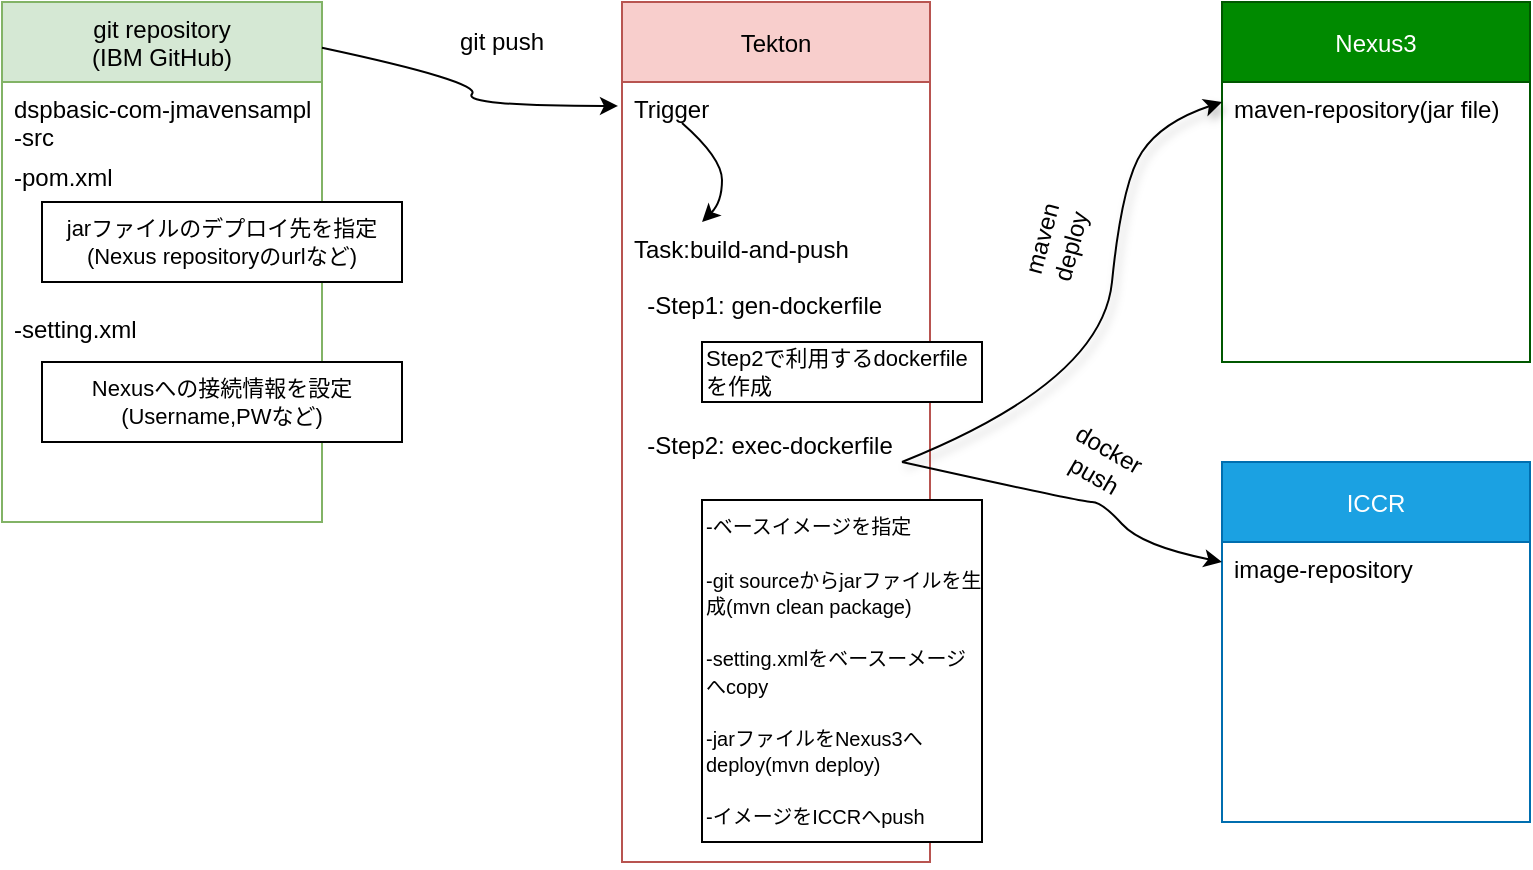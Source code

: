 <mxfile version="14.1.9" type="github">
  <diagram id="_KB4uaqU4iEbdOXhJTjG" name="Page-1">
    <mxGraphModel dx="1127" dy="978" grid="1" gridSize="10" guides="1" tooltips="1" connect="1" arrows="1" fold="1" page="1" pageScale="1" pageWidth="827" pageHeight="1169" math="0" shadow="0">
      <root>
        <mxCell id="0" />
        <mxCell id="1" parent="0" />
        <mxCell id="yr5TdyFtEIAfdWuPYArd-6" value="Tekton" style="swimlane;fontStyle=0;childLayout=stackLayout;horizontal=1;startSize=40;horizontalStack=0;resizeParent=1;resizeParentMax=0;resizeLast=0;collapsible=1;marginBottom=0;align=center;fontSize=12;fillColor=#f8cecc;strokeColor=#b85450;" vertex="1" parent="1">
          <mxGeometry x="350" y="210" width="154" height="430" as="geometry" />
        </mxCell>
        <mxCell id="yr5TdyFtEIAfdWuPYArd-7" value="Trigger" style="text;strokeColor=none;fillColor=none;spacingLeft=4;spacingRight=4;overflow=hidden;rotatable=0;points=[[0,0.5],[1,0.5]];portConstraint=eastwest;fontSize=12;" vertex="1" parent="yr5TdyFtEIAfdWuPYArd-6">
          <mxGeometry y="40" width="154" height="70" as="geometry" />
        </mxCell>
        <mxCell id="yr5TdyFtEIAfdWuPYArd-24" value="" style="curved=1;endArrow=classic;html=1;fontSize=12;exitX=1;exitY=0.088;exitDx=0;exitDy=0;exitPerimeter=0;entryX=0.26;entryY=0;entryDx=0;entryDy=0;entryPerimeter=0;" edge="1" parent="yr5TdyFtEIAfdWuPYArd-6" target="yr5TdyFtEIAfdWuPYArd-8">
          <mxGeometry width="50" height="50" relative="1" as="geometry">
            <mxPoint x="30" y="60.44" as="sourcePoint" />
            <mxPoint x="197.998" y="89.53" as="targetPoint" />
            <Array as="points">
              <mxPoint x="50" y="78" />
              <mxPoint x="50" y="100" />
            </Array>
          </mxGeometry>
        </mxCell>
        <mxCell id="yr5TdyFtEIAfdWuPYArd-8" value="Task:build-and-push&#xa;&#xa;  -Step1: gen-dockerfile&#xa;&#xa;&#xa;&#xa;&#xa;  -Step2: exec-dockerfile" style="text;strokeColor=none;fillColor=none;spacingLeft=4;spacingRight=4;overflow=hidden;rotatable=0;points=[[0,0.5],[1,0.5]];portConstraint=eastwest;fontSize=12;" vertex="1" parent="yr5TdyFtEIAfdWuPYArd-6">
          <mxGeometry y="110" width="154" height="320" as="geometry" />
        </mxCell>
        <mxCell id="yr5TdyFtEIAfdWuPYArd-10" value="git repository&#xa;(IBM GitHub)" style="swimlane;fontStyle=0;childLayout=stackLayout;horizontal=1;startSize=40;horizontalStack=0;resizeParent=1;resizeParentMax=0;resizeLast=0;collapsible=1;marginBottom=0;align=center;fontSize=12;fillColor=#d5e8d4;strokeColor=#82b366;" vertex="1" parent="1">
          <mxGeometry x="40" y="210" width="160" height="260" as="geometry" />
        </mxCell>
        <mxCell id="yr5TdyFtEIAfdWuPYArd-11" value="dspbasic-com-jmavensample&#xa;-src" style="text;strokeColor=none;fillColor=none;spacingLeft=4;spacingRight=4;overflow=hidden;rotatable=0;points=[[0,0.5],[1,0.5]];portConstraint=eastwest;fontSize=12;" vertex="1" parent="yr5TdyFtEIAfdWuPYArd-10">
          <mxGeometry y="40" width="160" height="34" as="geometry" />
        </mxCell>
        <mxCell id="yr5TdyFtEIAfdWuPYArd-12" value="-pom.xml&#xa;   " style="text;strokeColor=none;fillColor=none;spacingLeft=4;spacingRight=4;overflow=hidden;rotatable=0;points=[[0,0.5],[1,0.5]];portConstraint=eastwest;fontSize=12;" vertex="1" parent="yr5TdyFtEIAfdWuPYArd-10">
          <mxGeometry y="74" width="160" height="76" as="geometry" />
        </mxCell>
        <mxCell id="yr5TdyFtEIAfdWuPYArd-13" value="-setting.xml" style="text;strokeColor=none;fillColor=none;spacingLeft=4;spacingRight=4;overflow=hidden;rotatable=0;points=[[0,0.5],[1,0.5]];portConstraint=eastwest;fontSize=12;" vertex="1" parent="yr5TdyFtEIAfdWuPYArd-10">
          <mxGeometry y="150" width="160" height="110" as="geometry" />
        </mxCell>
        <mxCell id="yr5TdyFtEIAfdWuPYArd-15" value="Nexus3" style="swimlane;fontStyle=0;childLayout=stackLayout;horizontal=1;startSize=40;horizontalStack=0;resizeParent=1;resizeParentMax=0;resizeLast=0;collapsible=1;marginBottom=0;align=center;fontSize=12;fillColor=#008a00;strokeColor=#005700;fontColor=#ffffff;" vertex="1" parent="1">
          <mxGeometry x="650" y="210" width="154" height="180" as="geometry" />
        </mxCell>
        <mxCell id="yr5TdyFtEIAfdWuPYArd-16" value="maven-repository(jar file)" style="text;strokeColor=none;fillColor=none;spacingLeft=4;spacingRight=4;overflow=hidden;rotatable=0;points=[[0,0.5],[1,0.5]];portConstraint=eastwest;fontSize=12;" vertex="1" parent="yr5TdyFtEIAfdWuPYArd-15">
          <mxGeometry y="40" width="154" height="140" as="geometry" />
        </mxCell>
        <mxCell id="yr5TdyFtEIAfdWuPYArd-19" value="ICCR" style="swimlane;fontStyle=0;childLayout=stackLayout;horizontal=1;startSize=40;horizontalStack=0;resizeParent=1;resizeParentMax=0;resizeLast=0;collapsible=1;marginBottom=0;align=center;fontSize=12;fillColor=#1ba1e2;strokeColor=#006EAF;fontColor=#ffffff;" vertex="1" parent="1">
          <mxGeometry x="650" y="440" width="154" height="180" as="geometry" />
        </mxCell>
        <mxCell id="yr5TdyFtEIAfdWuPYArd-20" value="image-repository" style="text;strokeColor=none;fillColor=none;spacingLeft=4;spacingRight=4;overflow=hidden;rotatable=0;points=[[0,0.5],[1,0.5]];portConstraint=eastwest;fontSize=12;" vertex="1" parent="yr5TdyFtEIAfdWuPYArd-19">
          <mxGeometry y="40" width="154" height="140" as="geometry" />
        </mxCell>
        <mxCell id="yr5TdyFtEIAfdWuPYArd-21" value="" style="curved=1;endArrow=classic;html=1;fontSize=12;exitX=1;exitY=0.088;exitDx=0;exitDy=0;exitPerimeter=0;entryX=-0.013;entryY=0.171;entryDx=0;entryDy=0;entryPerimeter=0;" edge="1" parent="1" source="yr5TdyFtEIAfdWuPYArd-10" target="yr5TdyFtEIAfdWuPYArd-7">
          <mxGeometry width="50" height="50" relative="1" as="geometry">
            <mxPoint x="340" y="500" as="sourcePoint" />
            <mxPoint x="390" y="450" as="targetPoint" />
            <Array as="points">
              <mxPoint x="280" y="250" />
              <mxPoint x="270" y="262" />
            </Array>
          </mxGeometry>
        </mxCell>
        <mxCell id="yr5TdyFtEIAfdWuPYArd-23" value="git push" style="text;html=1;strokeColor=none;fillColor=none;align=center;verticalAlign=middle;whiteSpace=wrap;rounded=0;fontSize=12;" vertex="1" parent="1">
          <mxGeometry x="260" y="220" width="60" height="20" as="geometry" />
        </mxCell>
        <mxCell id="yr5TdyFtEIAfdWuPYArd-25" value="" style="curved=1;endArrow=classic;html=1;fontSize=12;entryX=0;entryY=0.071;entryDx=0;entryDy=0;entryPerimeter=0;" edge="1" parent="1" target="yr5TdyFtEIAfdWuPYArd-20">
          <mxGeometry width="50" height="50" relative="1" as="geometry">
            <mxPoint x="490" y="440" as="sourcePoint" />
            <mxPoint x="510.0" y="480" as="targetPoint" />
            <Array as="points">
              <mxPoint x="580" y="460" />
              <mxPoint x="590" y="460" />
              <mxPoint x="610" y="482" />
            </Array>
          </mxGeometry>
        </mxCell>
        <mxCell id="yr5TdyFtEIAfdWuPYArd-27" value="" style="curved=1;endArrow=classic;html=1;fontSize=12;shadow=1;exitX=0.909;exitY=0.375;exitDx=0;exitDy=0;exitPerimeter=0;" edge="1" parent="1" source="yr5TdyFtEIAfdWuPYArd-8">
          <mxGeometry width="50" height="50" relative="1" as="geometry">
            <mxPoint x="490" y="430" as="sourcePoint" />
            <mxPoint x="650" y="260" as="targetPoint" />
            <Array as="points">
              <mxPoint x="590" y="400" />
              <mxPoint x="600" y="300" />
              <mxPoint x="620" y="270" />
            </Array>
          </mxGeometry>
        </mxCell>
        <mxCell id="yr5TdyFtEIAfdWuPYArd-31" value="maven deploy" style="text;html=1;strokeColor=none;fillColor=none;align=center;verticalAlign=middle;whiteSpace=wrap;rounded=0;fontSize=12;rotation=-75;" vertex="1" parent="1">
          <mxGeometry x="537" y="320" width="60" height="20" as="geometry" />
        </mxCell>
        <mxCell id="yr5TdyFtEIAfdWuPYArd-33" value="docker push" style="text;html=1;strokeColor=none;fillColor=none;align=center;verticalAlign=middle;whiteSpace=wrap;rounded=0;fontSize=12;rotation=30;" vertex="1" parent="1">
          <mxGeometry x="560" y="430" width="60" height="20" as="geometry" />
        </mxCell>
        <mxCell id="yr5TdyFtEIAfdWuPYArd-38" value="jarファイルのデプロイ先を指定&lt;br&gt;(Nexus repositoryのurlなど)" style="rounded=0;whiteSpace=wrap;html=1;fontSize=11;" vertex="1" parent="1">
          <mxGeometry x="60" y="310" width="180" height="40" as="geometry" />
        </mxCell>
        <mxCell id="yr5TdyFtEIAfdWuPYArd-39" value="Nexusへの接続情報を設定&lt;br&gt;(Username,PWなど)" style="rounded=0;whiteSpace=wrap;html=1;fontSize=11;" vertex="1" parent="1">
          <mxGeometry x="60" y="390" width="180" height="40" as="geometry" />
        </mxCell>
        <mxCell id="yr5TdyFtEIAfdWuPYArd-40" value="Step2で利用するdockerfileを作成" style="rounded=0;whiteSpace=wrap;html=1;fontSize=11;align=left;" vertex="1" parent="1">
          <mxGeometry x="390" y="380" width="140" height="30" as="geometry" />
        </mxCell>
        <mxCell id="yr5TdyFtEIAfdWuPYArd-44" value="&lt;font style=&quot;font-size: 10px&quot;&gt;-ベースイメージを指定&lt;br&gt;&lt;br&gt;-git sourceからjarファイルを生成(mvn clean package)&lt;br&gt;&lt;br&gt;-setting.xmlをベースーメージへcopy&lt;br&gt;&lt;br&gt;-jarファイルをNexus3へdeploy(mvn deploy)&lt;br&gt;&lt;br&gt;-イメージをICCRへpush&lt;/font&gt;" style="rounded=0;whiteSpace=wrap;html=1;fontSize=11;align=left;" vertex="1" parent="1">
          <mxGeometry x="390" y="459" width="140" height="171" as="geometry" />
        </mxCell>
      </root>
    </mxGraphModel>
  </diagram>
</mxfile>
